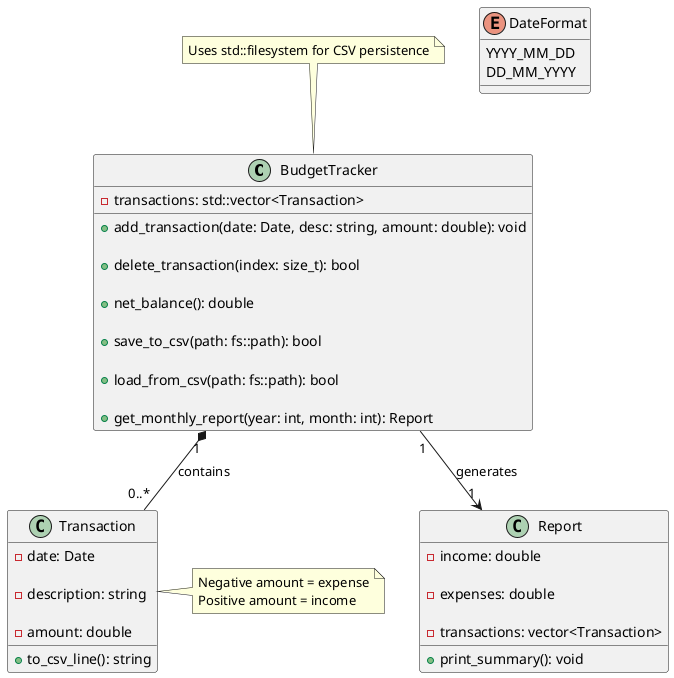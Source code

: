 @startuml BudgetTrackerUML
/'
  BUDGET TRACKER UML
  Version 1.0
'/

' ==== Classes ====
class BudgetTracker{
  /' Private member storing all transactions (encapsulated).'/
  - transactions: std::vector<Transaction>

  /' Save to csv '/
  + add_transaction(date: Date, desc: string, amount: double): void
  
  /' Removes a transaction by index (returns success/fail). '/
  + delete_transaction(index: size_t): bool
  
  /' Calculates total income - expenses. '/
  + net_balance(): double

  /' Saves transactions to a CSV file (uses std::filesystem). '/
  + save_to_csv(path: fs::path): bool

  /' Loads transactions from CSV (returns success/fail). '/
  + load_from_csv(path: fs::path): bool

  /' Generates a Report object for a specific month. '/
  + get_monthly_report(year: int, month: int): Report
}

class Transaction {
  /'Private field for transaction date (could use std::chrono).'/
  - date: Date

  /'Description (e.g., "Rent", "Salary").'/
  - description: string

  /'Negative for expenses, positive for income.'/
  - amount: double

  /'Serializes the transaction to a CSV string (e.g., "2024-05-20,Salary,3000").'/
  + to_csv_line(): string
}

class Report {
  /'Total income for the report period.'/
  - income: double

  /'Total expenses for the report period.'/
  - expenses: double
  
  /'Filtered transactions for the period.'/
  - transactions: vector<Transaction>
  
  /'Prints a formatted report (e.g., to console)'/
  + print_summary(): void
}

' ==== Relationships ====
BudgetTracker "1" *-- "0..*" Transaction : contains
BudgetTracker "1" --> "1" Report : generates

' ==== Enums ====
enum DateFormat {
  YYYY_MM_DD
  DD_MM_YYYY
}

' ==== Notes ====
note top of BudgetTracker: Uses std::filesystem for CSV persistence
note right of Transaction: Negative amount = expense\nPositive amount = income
@enduml